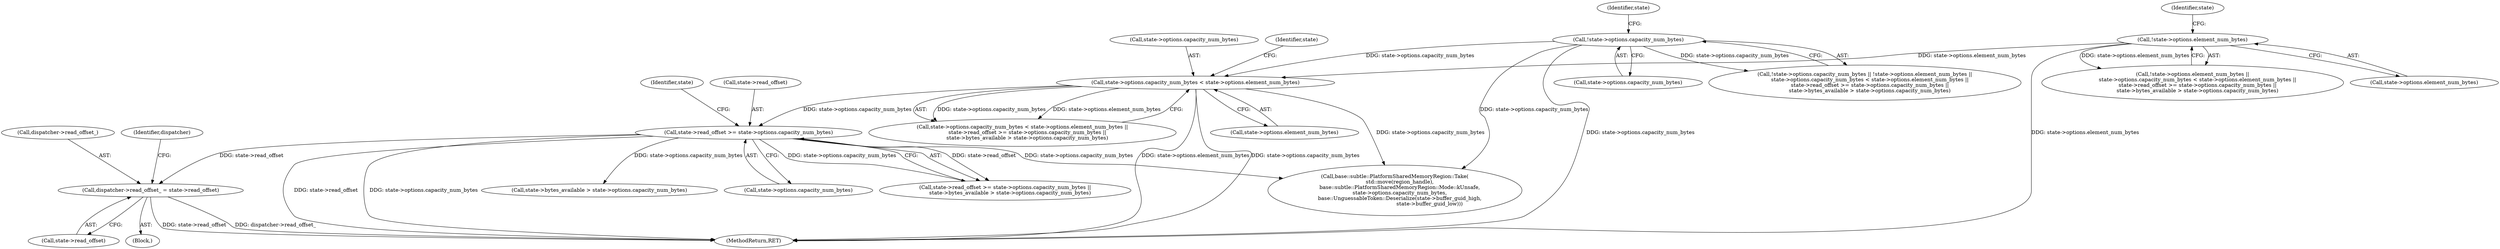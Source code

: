 digraph "0_Chrome_66e24a8793615bd9d5c238b1745b093090e1f72d@API" {
"1000246" [label="(Call,dispatcher->read_offset_ = state->read_offset)"];
"1000158" [label="(Call,state->read_offset >= state->options.capacity_num_bytes)"];
"1000146" [label="(Call,state->options.capacity_num_bytes < state->options.element_num_bytes)"];
"1000132" [label="(Call,!state->options.capacity_num_bytes)"];
"1000139" [label="(Call,!state->options.element_num_bytes)"];
"1000132" [label="(Call,!state->options.capacity_num_bytes)"];
"1000131" [label="(Call,!state->options.capacity_num_bytes || !state->options.element_num_bytes ||\n      state->options.capacity_num_bytes < state->options.element_num_bytes ||\n      state->read_offset >= state->options.capacity_num_bytes ||\n      state->bytes_available > state->options.capacity_num_bytes)"];
"1000244" [label="(Block,)"];
"1000145" [label="(Call,state->options.capacity_num_bytes < state->options.element_num_bytes ||\n      state->read_offset >= state->options.capacity_num_bytes ||\n      state->bytes_available > state->options.capacity_num_bytes)"];
"1000133" [label="(Call,state->options.capacity_num_bytes)"];
"1000142" [label="(Identifier,state)"];
"1000162" [label="(Call,state->options.capacity_num_bytes)"];
"1000152" [label="(Call,state->options.element_num_bytes)"];
"1000159" [label="(Call,state->read_offset)"];
"1000147" [label="(Call,state->options.capacity_num_bytes)"];
"1000247" [label="(Call,dispatcher->read_offset_)"];
"1000138" [label="(Call,!state->options.element_num_bytes ||\n      state->options.capacity_num_bytes < state->options.element_num_bytes ||\n      state->read_offset >= state->options.capacity_num_bytes ||\n      state->bytes_available > state->options.capacity_num_bytes)"];
"1000255" [label="(Identifier,dispatcher)"];
"1000250" [label="(Call,state->read_offset)"];
"1000297" [label="(MethodReturn,RET)"];
"1000158" [label="(Call,state->read_offset >= state->options.capacity_num_bytes)"];
"1000169" [label="(Identifier,state)"];
"1000139" [label="(Call,!state->options.element_num_bytes)"];
"1000140" [label="(Call,state->options.element_num_bytes)"];
"1000207" [label="(Call,base::subtle::PlatformSharedMemoryRegion::Take(\n      std::move(region_handle),\n      base::subtle::PlatformSharedMemoryRegion::Mode::kUnsafe,\n      state->options.capacity_num_bytes,\n      base::UnguessableToken::Deserialize(state->buffer_guid_high,\n                                          state->buffer_guid_low)))"];
"1000167" [label="(Call,state->bytes_available > state->options.capacity_num_bytes)"];
"1000146" [label="(Call,state->options.capacity_num_bytes < state->options.element_num_bytes)"];
"1000157" [label="(Call,state->read_offset >= state->options.capacity_num_bytes ||\n      state->bytes_available > state->options.capacity_num_bytes)"];
"1000149" [label="(Identifier,state)"];
"1000246" [label="(Call,dispatcher->read_offset_ = state->read_offset)"];
"1000160" [label="(Identifier,state)"];
"1000246" -> "1000244"  [label="AST: "];
"1000246" -> "1000250"  [label="CFG: "];
"1000247" -> "1000246"  [label="AST: "];
"1000250" -> "1000246"  [label="AST: "];
"1000255" -> "1000246"  [label="CFG: "];
"1000246" -> "1000297"  [label="DDG: state->read_offset"];
"1000246" -> "1000297"  [label="DDG: dispatcher->read_offset_"];
"1000158" -> "1000246"  [label="DDG: state->read_offset"];
"1000158" -> "1000157"  [label="AST: "];
"1000158" -> "1000162"  [label="CFG: "];
"1000159" -> "1000158"  [label="AST: "];
"1000162" -> "1000158"  [label="AST: "];
"1000169" -> "1000158"  [label="CFG: "];
"1000157" -> "1000158"  [label="CFG: "];
"1000158" -> "1000297"  [label="DDG: state->read_offset"];
"1000158" -> "1000297"  [label="DDG: state->options.capacity_num_bytes"];
"1000158" -> "1000157"  [label="DDG: state->read_offset"];
"1000158" -> "1000157"  [label="DDG: state->options.capacity_num_bytes"];
"1000146" -> "1000158"  [label="DDG: state->options.capacity_num_bytes"];
"1000158" -> "1000167"  [label="DDG: state->options.capacity_num_bytes"];
"1000158" -> "1000207"  [label="DDG: state->options.capacity_num_bytes"];
"1000146" -> "1000145"  [label="AST: "];
"1000146" -> "1000152"  [label="CFG: "];
"1000147" -> "1000146"  [label="AST: "];
"1000152" -> "1000146"  [label="AST: "];
"1000160" -> "1000146"  [label="CFG: "];
"1000145" -> "1000146"  [label="CFG: "];
"1000146" -> "1000297"  [label="DDG: state->options.element_num_bytes"];
"1000146" -> "1000297"  [label="DDG: state->options.capacity_num_bytes"];
"1000146" -> "1000145"  [label="DDG: state->options.capacity_num_bytes"];
"1000146" -> "1000145"  [label="DDG: state->options.element_num_bytes"];
"1000132" -> "1000146"  [label="DDG: state->options.capacity_num_bytes"];
"1000139" -> "1000146"  [label="DDG: state->options.element_num_bytes"];
"1000146" -> "1000207"  [label="DDG: state->options.capacity_num_bytes"];
"1000132" -> "1000131"  [label="AST: "];
"1000132" -> "1000133"  [label="CFG: "];
"1000133" -> "1000132"  [label="AST: "];
"1000142" -> "1000132"  [label="CFG: "];
"1000131" -> "1000132"  [label="CFG: "];
"1000132" -> "1000297"  [label="DDG: state->options.capacity_num_bytes"];
"1000132" -> "1000131"  [label="DDG: state->options.capacity_num_bytes"];
"1000132" -> "1000207"  [label="DDG: state->options.capacity_num_bytes"];
"1000139" -> "1000138"  [label="AST: "];
"1000139" -> "1000140"  [label="CFG: "];
"1000140" -> "1000139"  [label="AST: "];
"1000149" -> "1000139"  [label="CFG: "];
"1000138" -> "1000139"  [label="CFG: "];
"1000139" -> "1000297"  [label="DDG: state->options.element_num_bytes"];
"1000139" -> "1000138"  [label="DDG: state->options.element_num_bytes"];
}
